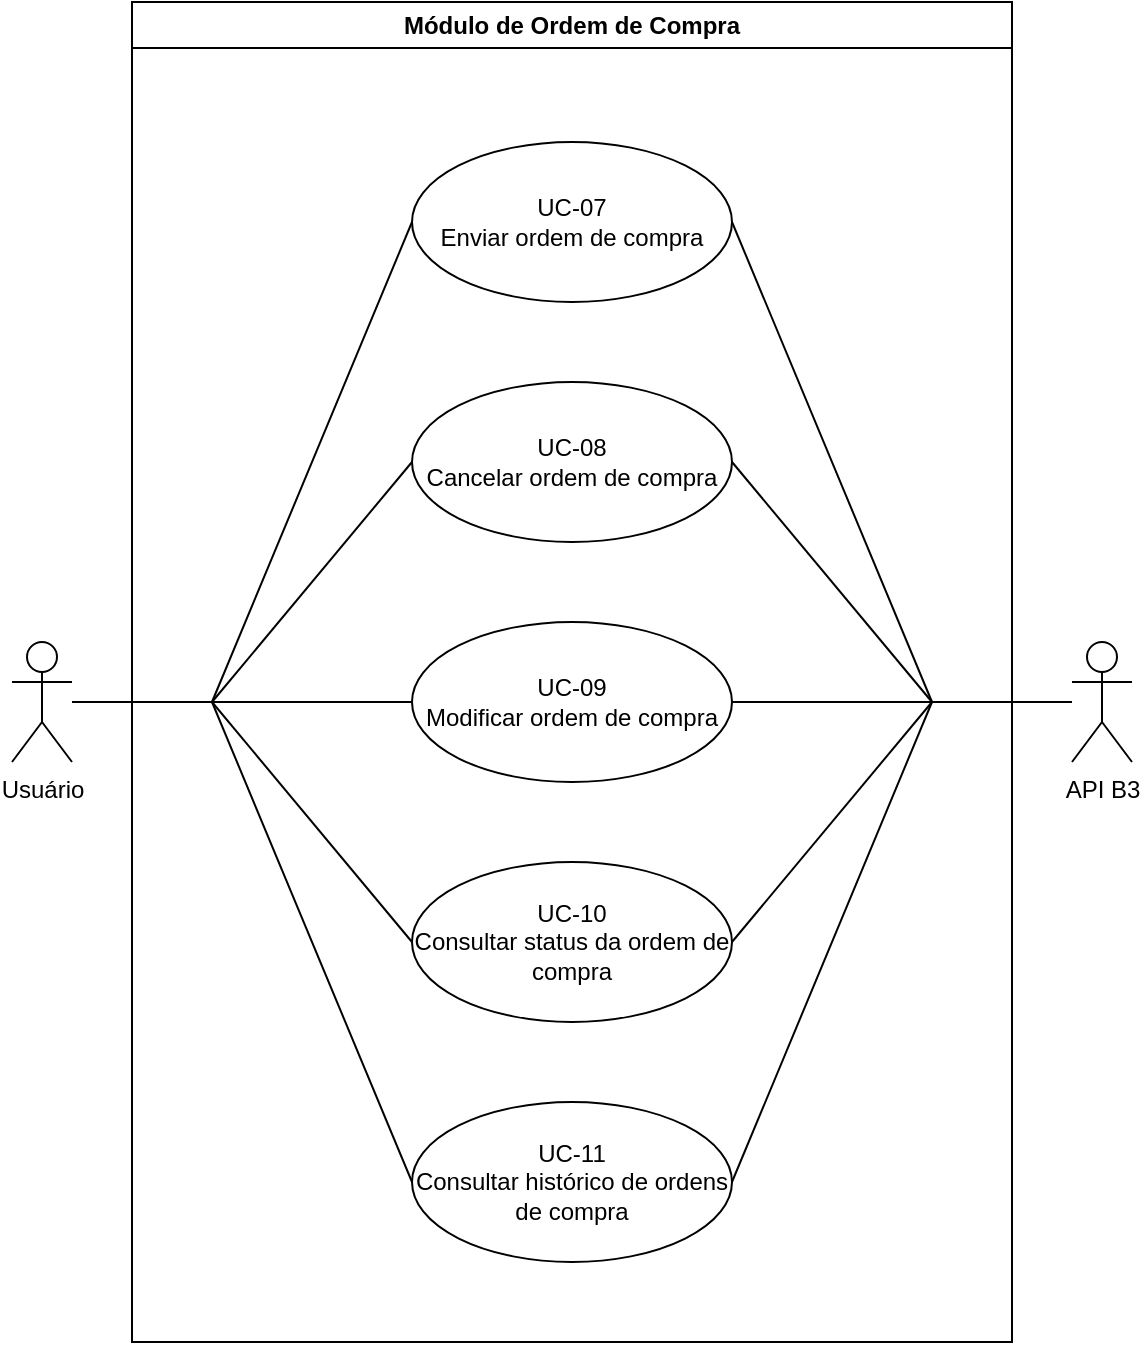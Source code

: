 <mxfile version="24.6.4" type="device">
  <diagram name="Page-1" id="magkBhk4KmJtrxDzVgJV">
    <mxGraphModel dx="1100" dy="686" grid="1" gridSize="10" guides="0" tooltips="1" connect="1" arrows="1" fold="1" page="1" pageScale="1" pageWidth="1" pageHeight="1" math="0" shadow="0">
      <root>
        <mxCell id="0" />
        <mxCell id="1" parent="0" />
        <mxCell id="6Fi_e5lVrd8VuNeaOpWh-1" value="Módulo de Ordem de Compra" style="swimlane;whiteSpace=wrap;html=1;" parent="1" vertex="1">
          <mxGeometry x="160" y="10" width="440" height="670" as="geometry" />
        </mxCell>
        <mxCell id="6Fi_e5lVrd8VuNeaOpWh-6" value="UC-08&lt;div&gt;Cancelar ordem de compra&lt;/div&gt;" style="ellipse;whiteSpace=wrap;html=1;" parent="6Fi_e5lVrd8VuNeaOpWh-1" vertex="1">
          <mxGeometry x="140" y="190" width="160" height="80" as="geometry" />
        </mxCell>
        <mxCell id="6Fi_e5lVrd8VuNeaOpWh-9" value="UC-09&lt;div&gt;Modificar ordem de compra&lt;/div&gt;" style="ellipse;whiteSpace=wrap;html=1;" parent="6Fi_e5lVrd8VuNeaOpWh-1" vertex="1">
          <mxGeometry x="140" y="310" width="160" height="80" as="geometry" />
        </mxCell>
        <mxCell id="6Fi_e5lVrd8VuNeaOpWh-10" value="UC-10&lt;div&gt;Consultar status da ordem de compra&lt;/div&gt;" style="ellipse;whiteSpace=wrap;html=1;" parent="6Fi_e5lVrd8VuNeaOpWh-1" vertex="1">
          <mxGeometry x="140" y="430" width="160" height="80" as="geometry" />
        </mxCell>
        <mxCell id="6Fi_e5lVrd8VuNeaOpWh-11" value="UC-11&lt;div&gt;Consultar histórico de ordens de compra&lt;/div&gt;" style="ellipse;whiteSpace=wrap;html=1;" parent="6Fi_e5lVrd8VuNeaOpWh-1" vertex="1">
          <mxGeometry x="140" y="550" width="160" height="80" as="geometry" />
        </mxCell>
        <mxCell id="6Fi_e5lVrd8VuNeaOpWh-16" value="UC-07&lt;div&gt;Enviar ordem de compra&lt;/div&gt;" style="ellipse;whiteSpace=wrap;html=1;" parent="6Fi_e5lVrd8VuNeaOpWh-1" vertex="1">
          <mxGeometry x="140" y="70" width="160" height="80" as="geometry" />
        </mxCell>
        <mxCell id="XbBQ54yWR8MxngpIoZ2N-2" style="edgeStyle=none;curved=1;rounded=0;orthogonalLoop=1;jettySize=auto;html=1;fontSize=12;startSize=8;endSize=8;endArrow=none;endFill=0;" edge="1" parent="1" source="6Fi_e5lVrd8VuNeaOpWh-2">
          <mxGeometry relative="1" as="geometry">
            <mxPoint x="200" y="360" as="targetPoint" />
          </mxGeometry>
        </mxCell>
        <mxCell id="6Fi_e5lVrd8VuNeaOpWh-2" value="Usuário" style="shape=umlActor;verticalLabelPosition=bottom;verticalAlign=top;html=1;outlineConnect=0;" parent="1" vertex="1">
          <mxGeometry x="100" y="330" width="30" height="60" as="geometry" />
        </mxCell>
        <mxCell id="XbBQ54yWR8MxngpIoZ2N-3" value="" style="endArrow=none;html=1;rounded=0;fontSize=12;startSize=8;endSize=8;curved=1;entryX=0;entryY=0.5;entryDx=0;entryDy=0;" edge="1" parent="1" target="6Fi_e5lVrd8VuNeaOpWh-16">
          <mxGeometry width="50" height="50" relative="1" as="geometry">
            <mxPoint x="200" y="360" as="sourcePoint" />
            <mxPoint x="310" y="350" as="targetPoint" />
          </mxGeometry>
        </mxCell>
        <mxCell id="XbBQ54yWR8MxngpIoZ2N-4" value="" style="endArrow=none;html=1;rounded=0;fontSize=12;startSize=8;endSize=8;curved=1;entryX=0;entryY=0.5;entryDx=0;entryDy=0;" edge="1" parent="1" target="6Fi_e5lVrd8VuNeaOpWh-6">
          <mxGeometry width="50" height="50" relative="1" as="geometry">
            <mxPoint x="200" y="360" as="sourcePoint" />
            <mxPoint x="310" y="230" as="targetPoint" />
          </mxGeometry>
        </mxCell>
        <mxCell id="XbBQ54yWR8MxngpIoZ2N-5" value="" style="endArrow=none;html=1;rounded=0;fontSize=12;startSize=8;endSize=8;curved=1;entryX=0;entryY=0.5;entryDx=0;entryDy=0;" edge="1" parent="1" target="6Fi_e5lVrd8VuNeaOpWh-9">
          <mxGeometry width="50" height="50" relative="1" as="geometry">
            <mxPoint x="200" y="360" as="sourcePoint" />
            <mxPoint x="310" y="290" as="targetPoint" />
          </mxGeometry>
        </mxCell>
        <mxCell id="XbBQ54yWR8MxngpIoZ2N-6" value="" style="endArrow=none;html=1;rounded=0;fontSize=12;startSize=8;endSize=8;curved=1;exitX=0;exitY=0.5;exitDx=0;exitDy=0;" edge="1" parent="1" source="6Fi_e5lVrd8VuNeaOpWh-10">
          <mxGeometry width="50" height="50" relative="1" as="geometry">
            <mxPoint x="260" y="460" as="sourcePoint" />
            <mxPoint x="200" y="360" as="targetPoint" />
          </mxGeometry>
        </mxCell>
        <mxCell id="XbBQ54yWR8MxngpIoZ2N-10" value="" style="endArrow=none;html=1;rounded=0;fontSize=12;startSize=8;endSize=8;curved=1;exitX=0;exitY=0.5;exitDx=0;exitDy=0;" edge="1" parent="1" source="6Fi_e5lVrd8VuNeaOpWh-11">
          <mxGeometry width="50" height="50" relative="1" as="geometry">
            <mxPoint x="260" y="510" as="sourcePoint" />
            <mxPoint x="200" y="360" as="targetPoint" />
          </mxGeometry>
        </mxCell>
        <mxCell id="XbBQ54yWR8MxngpIoZ2N-11" value="API B3" style="shape=umlActor;verticalLabelPosition=bottom;verticalAlign=top;html=1;outlineConnect=0;" vertex="1" parent="1">
          <mxGeometry x="630" y="330" width="30" height="60" as="geometry" />
        </mxCell>
        <mxCell id="XbBQ54yWR8MxngpIoZ2N-12" value="" style="endArrow=none;html=1;rounded=0;fontSize=12;startSize=8;endSize=8;curved=1;" edge="1" parent="1" target="XbBQ54yWR8MxngpIoZ2N-11">
          <mxGeometry width="50" height="50" relative="1" as="geometry">
            <mxPoint x="560" y="360" as="sourcePoint" />
            <mxPoint x="300" y="310" as="targetPoint" />
          </mxGeometry>
        </mxCell>
        <mxCell id="XbBQ54yWR8MxngpIoZ2N-13" value="" style="endArrow=none;html=1;rounded=0;fontSize=12;startSize=8;endSize=8;curved=1;entryX=1;entryY=0.5;entryDx=0;entryDy=0;" edge="1" parent="1" target="6Fi_e5lVrd8VuNeaOpWh-16">
          <mxGeometry width="50" height="50" relative="1" as="geometry">
            <mxPoint x="560" y="360" as="sourcePoint" />
            <mxPoint x="300" y="310" as="targetPoint" />
          </mxGeometry>
        </mxCell>
        <mxCell id="XbBQ54yWR8MxngpIoZ2N-14" value="" style="endArrow=none;html=1;rounded=0;fontSize=12;startSize=8;endSize=8;curved=1;entryX=1;entryY=0.5;entryDx=0;entryDy=0;" edge="1" parent="1" target="6Fi_e5lVrd8VuNeaOpWh-6">
          <mxGeometry width="50" height="50" relative="1" as="geometry">
            <mxPoint x="560" y="360" as="sourcePoint" />
            <mxPoint x="300" y="310" as="targetPoint" />
          </mxGeometry>
        </mxCell>
        <mxCell id="XbBQ54yWR8MxngpIoZ2N-15" value="" style="endArrow=none;html=1;rounded=0;fontSize=12;startSize=8;endSize=8;curved=1;entryX=1;entryY=0.5;entryDx=0;entryDy=0;" edge="1" parent="1" target="6Fi_e5lVrd8VuNeaOpWh-9">
          <mxGeometry width="50" height="50" relative="1" as="geometry">
            <mxPoint x="560" y="360" as="sourcePoint" />
            <mxPoint x="300" y="310" as="targetPoint" />
          </mxGeometry>
        </mxCell>
        <mxCell id="XbBQ54yWR8MxngpIoZ2N-16" value="" style="endArrow=none;html=1;rounded=0;fontSize=12;startSize=8;endSize=8;curved=1;entryX=1;entryY=0.5;entryDx=0;entryDy=0;" edge="1" parent="1" target="6Fi_e5lVrd8VuNeaOpWh-10">
          <mxGeometry width="50" height="50" relative="1" as="geometry">
            <mxPoint x="560" y="360" as="sourcePoint" />
            <mxPoint x="300" y="310" as="targetPoint" />
          </mxGeometry>
        </mxCell>
        <mxCell id="XbBQ54yWR8MxngpIoZ2N-17" value="" style="endArrow=none;html=1;rounded=0;fontSize=12;startSize=8;endSize=8;curved=1;exitX=1;exitY=0.5;exitDx=0;exitDy=0;" edge="1" parent="1" source="6Fi_e5lVrd8VuNeaOpWh-11">
          <mxGeometry width="50" height="50" relative="1" as="geometry">
            <mxPoint x="250" y="520" as="sourcePoint" />
            <mxPoint x="560" y="360" as="targetPoint" />
          </mxGeometry>
        </mxCell>
      </root>
    </mxGraphModel>
  </diagram>
</mxfile>
